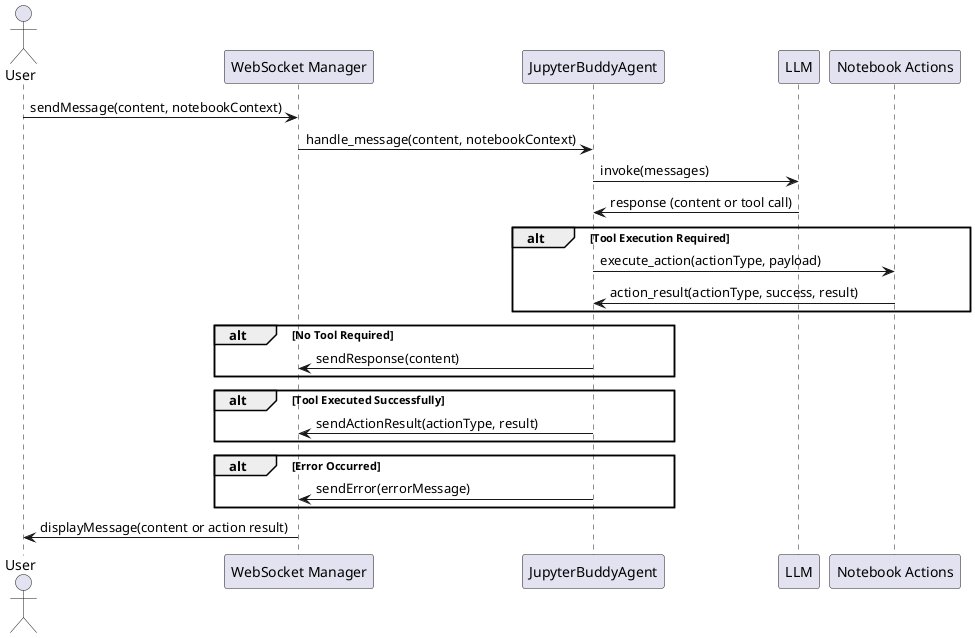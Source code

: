 @startuml
actor User
participant "WebSocket Manager" as WS
participant "JupyterBuddyAgent" as Agent
participant "LLM" as LLM
participant "Notebook Actions" as Tools

User -> WS : sendMessage(content, notebookContext)
WS -> Agent : handle_message(content, notebookContext)

Agent -> LLM : invoke(messages)
LLM -> Agent : response (content or tool call)

alt Tool Execution Required
    Agent -> Tools : execute_action(actionType, payload)
    Tools -> Agent : action_result(actionType, success, result)
end

alt No Tool Required
    Agent -> WS : sendResponse(content)
end

alt Tool Executed Successfully
    Agent -> WS : sendActionResult(actionType, result)
end

alt Error Occurred
    Agent -> WS : sendError(errorMessage)
end

WS -> User : displayMessage(content or action result)
@enduml
